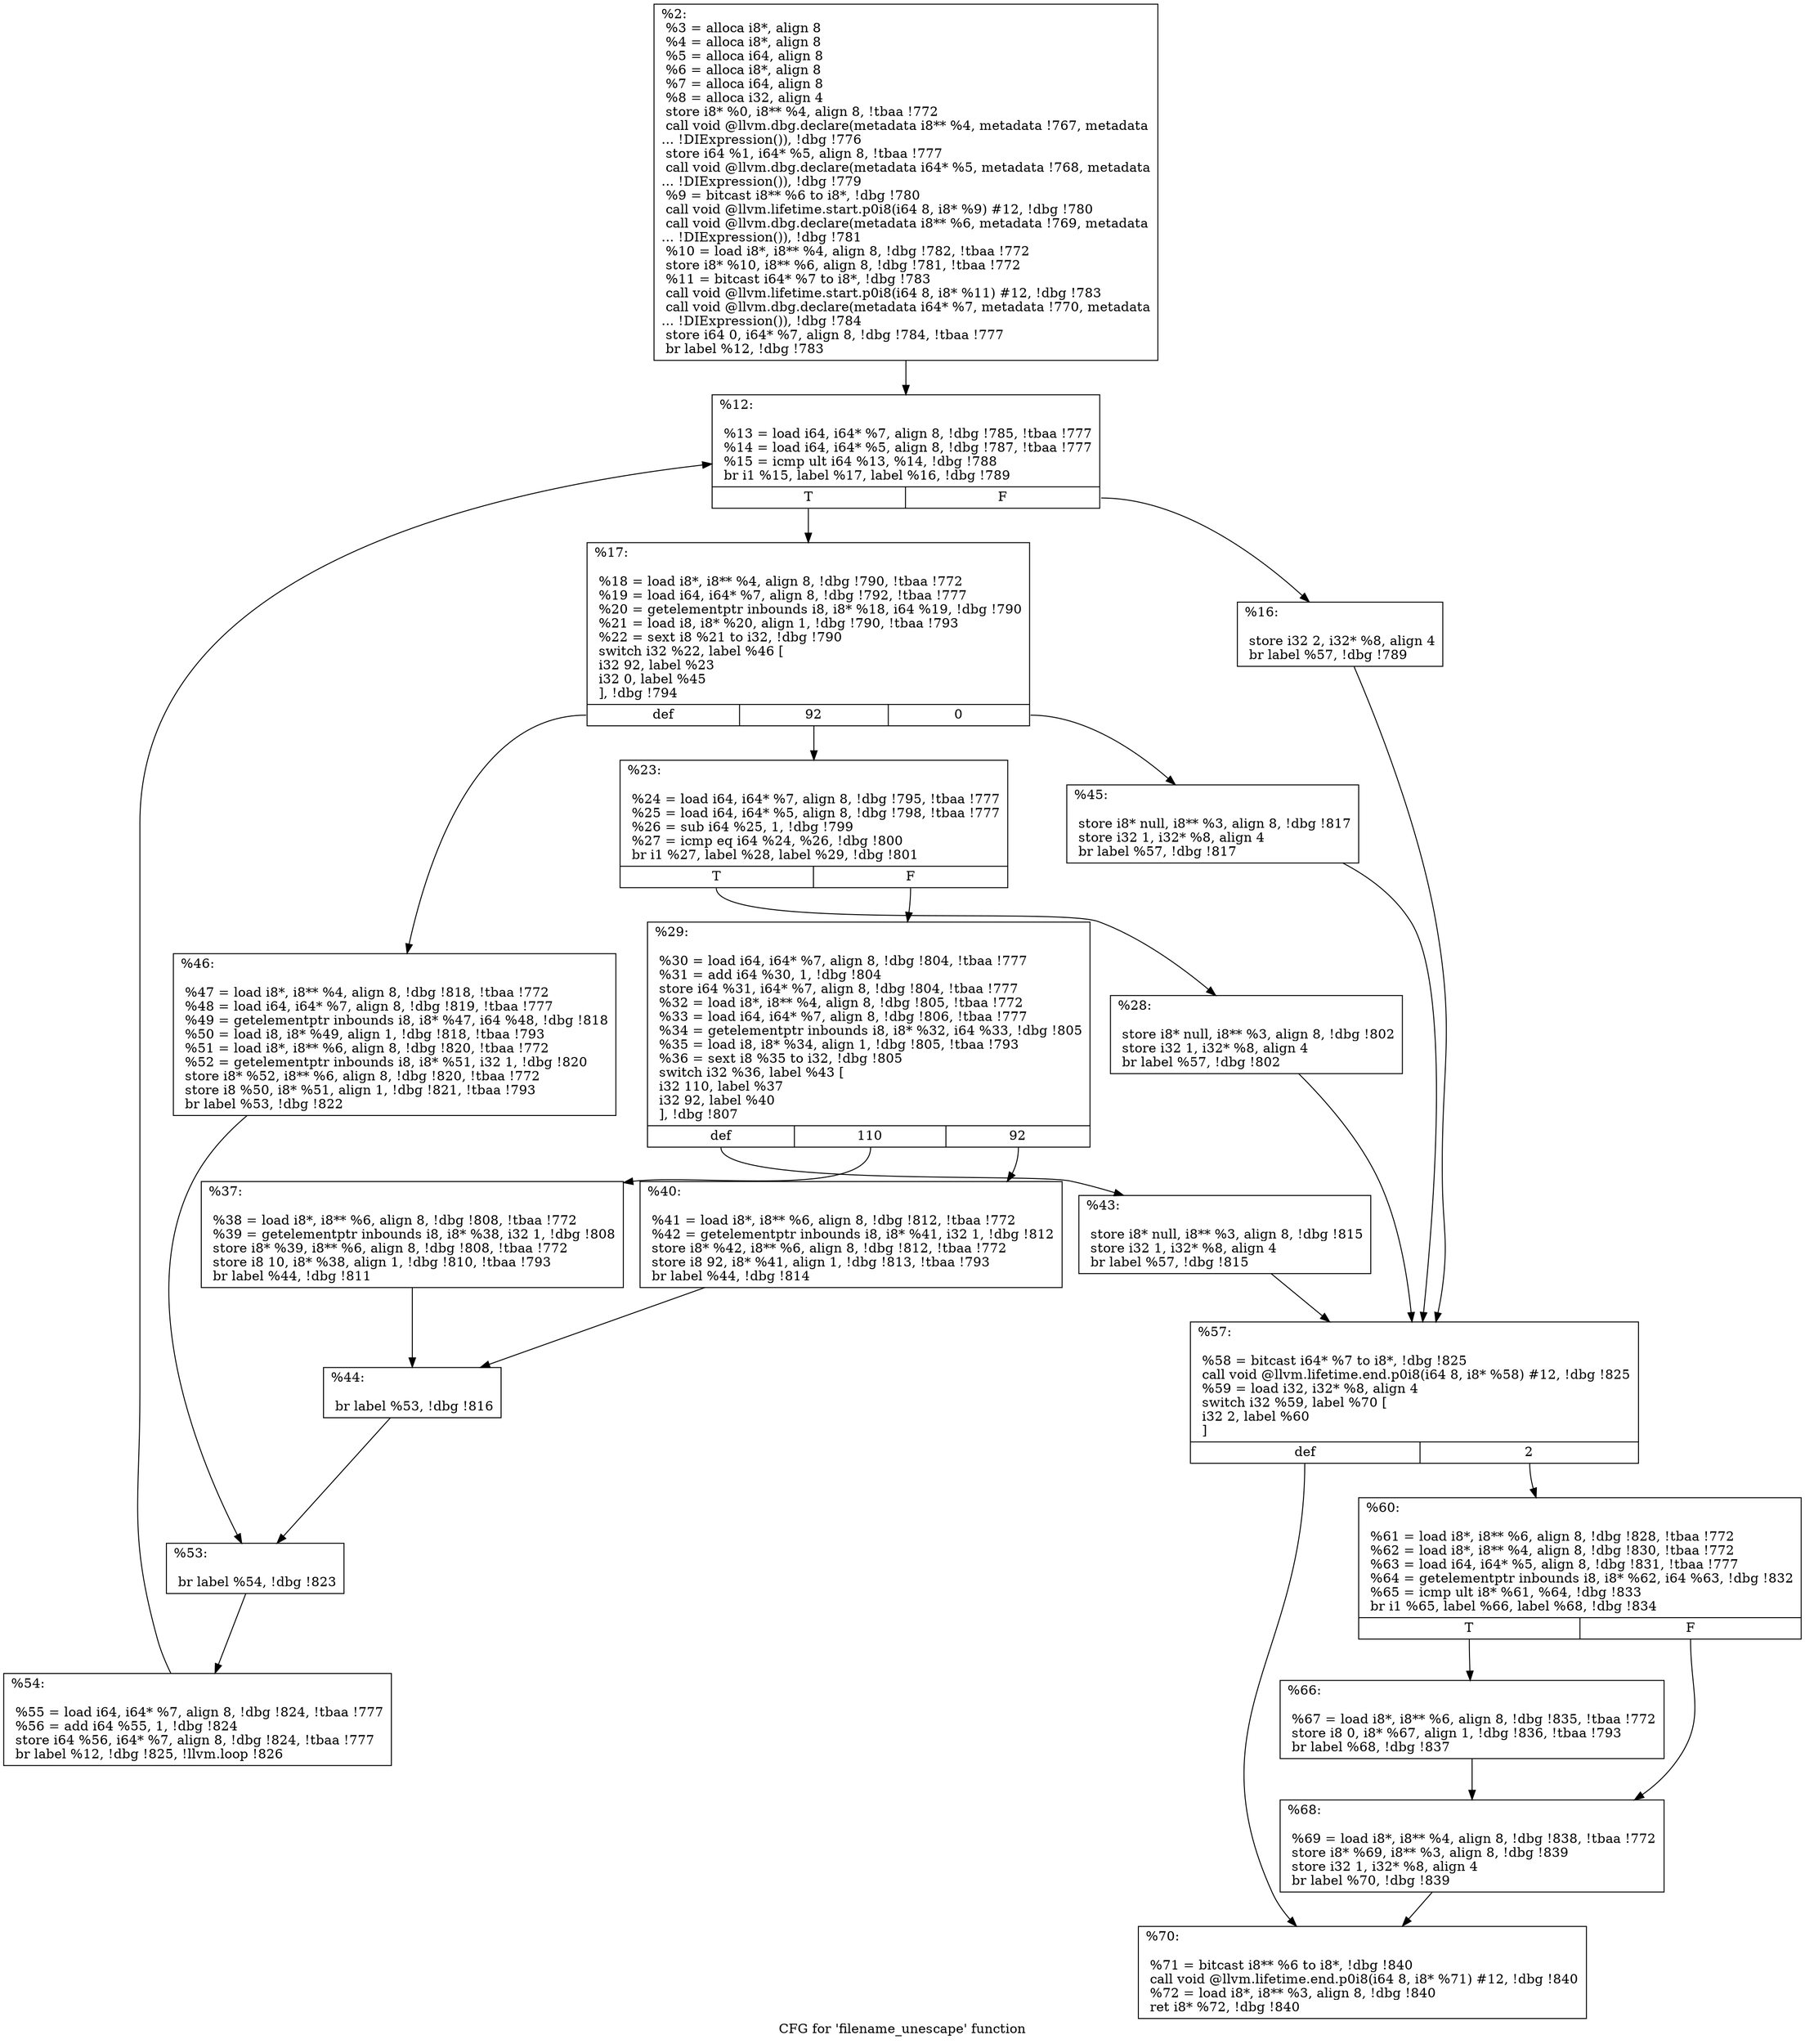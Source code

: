digraph "CFG for 'filename_unescape' function" {
	label="CFG for 'filename_unescape' function";

	Node0x16f79d0 [shape=record,label="{%2:\l  %3 = alloca i8*, align 8\l  %4 = alloca i8*, align 8\l  %5 = alloca i64, align 8\l  %6 = alloca i8*, align 8\l  %7 = alloca i64, align 8\l  %8 = alloca i32, align 4\l  store i8* %0, i8** %4, align 8, !tbaa !772\l  call void @llvm.dbg.declare(metadata i8** %4, metadata !767, metadata\l... !DIExpression()), !dbg !776\l  store i64 %1, i64* %5, align 8, !tbaa !777\l  call void @llvm.dbg.declare(metadata i64* %5, metadata !768, metadata\l... !DIExpression()), !dbg !779\l  %9 = bitcast i8** %6 to i8*, !dbg !780\l  call void @llvm.lifetime.start.p0i8(i64 8, i8* %9) #12, !dbg !780\l  call void @llvm.dbg.declare(metadata i8** %6, metadata !769, metadata\l... !DIExpression()), !dbg !781\l  %10 = load i8*, i8** %4, align 8, !dbg !782, !tbaa !772\l  store i8* %10, i8** %6, align 8, !dbg !781, !tbaa !772\l  %11 = bitcast i64* %7 to i8*, !dbg !783\l  call void @llvm.lifetime.start.p0i8(i64 8, i8* %11) #12, !dbg !783\l  call void @llvm.dbg.declare(metadata i64* %7, metadata !770, metadata\l... !DIExpression()), !dbg !784\l  store i64 0, i64* %7, align 8, !dbg !784, !tbaa !777\l  br label %12, !dbg !783\l}"];
	Node0x16f79d0 -> Node0x16f7ad0;
	Node0x16f7ad0 [shape=record,label="{%12:\l\l  %13 = load i64, i64* %7, align 8, !dbg !785, !tbaa !777\l  %14 = load i64, i64* %5, align 8, !dbg !787, !tbaa !777\l  %15 = icmp ult i64 %13, %14, !dbg !788\l  br i1 %15, label %17, label %16, !dbg !789\l|{<s0>T|<s1>F}}"];
	Node0x16f7ad0:s0 -> Node0x16f7b70;
	Node0x16f7ad0:s1 -> Node0x16f7b20;
	Node0x16f7b20 [shape=record,label="{%16:\l\l  store i32 2, i32* %8, align 4\l  br label %57, !dbg !789\l}"];
	Node0x16f7b20 -> Node0x16f7f30;
	Node0x16f7b70 [shape=record,label="{%17:\l\l  %18 = load i8*, i8** %4, align 8, !dbg !790, !tbaa !772\l  %19 = load i64, i64* %7, align 8, !dbg !792, !tbaa !777\l  %20 = getelementptr inbounds i8, i8* %18, i64 %19, !dbg !790\l  %21 = load i8, i8* %20, align 1, !dbg !790, !tbaa !793\l  %22 = sext i8 %21 to i32, !dbg !790\l  switch i32 %22, label %46 [\l    i32 92, label %23\l    i32 0, label %45\l  ], !dbg !794\l|{<s0>def|<s1>92|<s2>0}}"];
	Node0x16f7b70:s0 -> Node0x16f7e40;
	Node0x16f7b70:s1 -> Node0x16f7bc0;
	Node0x16f7b70:s2 -> Node0x16f7df0;
	Node0x16f7bc0 [shape=record,label="{%23:\l\l  %24 = load i64, i64* %7, align 8, !dbg !795, !tbaa !777\l  %25 = load i64, i64* %5, align 8, !dbg !798, !tbaa !777\l  %26 = sub i64 %25, 1, !dbg !799\l  %27 = icmp eq i64 %24, %26, !dbg !800\l  br i1 %27, label %28, label %29, !dbg !801\l|{<s0>T|<s1>F}}"];
	Node0x16f7bc0:s0 -> Node0x16f7c10;
	Node0x16f7bc0:s1 -> Node0x16f7c60;
	Node0x16f7c10 [shape=record,label="{%28:\l\l  store i8* null, i8** %3, align 8, !dbg !802\l  store i32 1, i32* %8, align 4\l  br label %57, !dbg !802\l}"];
	Node0x16f7c10 -> Node0x16f7f30;
	Node0x16f7c60 [shape=record,label="{%29:\l\l  %30 = load i64, i64* %7, align 8, !dbg !804, !tbaa !777\l  %31 = add i64 %30, 1, !dbg !804\l  store i64 %31, i64* %7, align 8, !dbg !804, !tbaa !777\l  %32 = load i8*, i8** %4, align 8, !dbg !805, !tbaa !772\l  %33 = load i64, i64* %7, align 8, !dbg !806, !tbaa !777\l  %34 = getelementptr inbounds i8, i8* %32, i64 %33, !dbg !805\l  %35 = load i8, i8* %34, align 1, !dbg !805, !tbaa !793\l  %36 = sext i8 %35 to i32, !dbg !805\l  switch i32 %36, label %43 [\l    i32 110, label %37\l    i32 92, label %40\l  ], !dbg !807\l|{<s0>def|<s1>110|<s2>92}}"];
	Node0x16f7c60:s0 -> Node0x16f7d50;
	Node0x16f7c60:s1 -> Node0x16f7cb0;
	Node0x16f7c60:s2 -> Node0x16f7d00;
	Node0x16f7cb0 [shape=record,label="{%37:\l\l  %38 = load i8*, i8** %6, align 8, !dbg !808, !tbaa !772\l  %39 = getelementptr inbounds i8, i8* %38, i32 1, !dbg !808\l  store i8* %39, i8** %6, align 8, !dbg !808, !tbaa !772\l  store i8 10, i8* %38, align 1, !dbg !810, !tbaa !793\l  br label %44, !dbg !811\l}"];
	Node0x16f7cb0 -> Node0x16f7da0;
	Node0x16f7d00 [shape=record,label="{%40:\l\l  %41 = load i8*, i8** %6, align 8, !dbg !812, !tbaa !772\l  %42 = getelementptr inbounds i8, i8* %41, i32 1, !dbg !812\l  store i8* %42, i8** %6, align 8, !dbg !812, !tbaa !772\l  store i8 92, i8* %41, align 1, !dbg !813, !tbaa !793\l  br label %44, !dbg !814\l}"];
	Node0x16f7d00 -> Node0x16f7da0;
	Node0x16f7d50 [shape=record,label="{%43:\l\l  store i8* null, i8** %3, align 8, !dbg !815\l  store i32 1, i32* %8, align 4\l  br label %57, !dbg !815\l}"];
	Node0x16f7d50 -> Node0x16f7f30;
	Node0x16f7da0 [shape=record,label="{%44:\l\l  br label %53, !dbg !816\l}"];
	Node0x16f7da0 -> Node0x16f7e90;
	Node0x16f7df0 [shape=record,label="{%45:\l\l  store i8* null, i8** %3, align 8, !dbg !817\l  store i32 1, i32* %8, align 4\l  br label %57, !dbg !817\l}"];
	Node0x16f7df0 -> Node0x16f7f30;
	Node0x16f7e40 [shape=record,label="{%46:\l\l  %47 = load i8*, i8** %4, align 8, !dbg !818, !tbaa !772\l  %48 = load i64, i64* %7, align 8, !dbg !819, !tbaa !777\l  %49 = getelementptr inbounds i8, i8* %47, i64 %48, !dbg !818\l  %50 = load i8, i8* %49, align 1, !dbg !818, !tbaa !793\l  %51 = load i8*, i8** %6, align 8, !dbg !820, !tbaa !772\l  %52 = getelementptr inbounds i8, i8* %51, i32 1, !dbg !820\l  store i8* %52, i8** %6, align 8, !dbg !820, !tbaa !772\l  store i8 %50, i8* %51, align 1, !dbg !821, !tbaa !793\l  br label %53, !dbg !822\l}"];
	Node0x16f7e40 -> Node0x16f7e90;
	Node0x16f7e90 [shape=record,label="{%53:\l\l  br label %54, !dbg !823\l}"];
	Node0x16f7e90 -> Node0x16f7ee0;
	Node0x16f7ee0 [shape=record,label="{%54:\l\l  %55 = load i64, i64* %7, align 8, !dbg !824, !tbaa !777\l  %56 = add i64 %55, 1, !dbg !824\l  store i64 %56, i64* %7, align 8, !dbg !824, !tbaa !777\l  br label %12, !dbg !825, !llvm.loop !826\l}"];
	Node0x16f7ee0 -> Node0x16f7ad0;
	Node0x16f7f30 [shape=record,label="{%57:\l\l  %58 = bitcast i64* %7 to i8*, !dbg !825\l  call void @llvm.lifetime.end.p0i8(i64 8, i8* %58) #12, !dbg !825\l  %59 = load i32, i32* %8, align 4\l  switch i32 %59, label %70 [\l    i32 2, label %60\l  ]\l|{<s0>def|<s1>2}}"];
	Node0x16f7f30:s0 -> Node0x16f8070;
	Node0x16f7f30:s1 -> Node0x16f7f80;
	Node0x16f7f80 [shape=record,label="{%60:\l\l  %61 = load i8*, i8** %6, align 8, !dbg !828, !tbaa !772\l  %62 = load i8*, i8** %4, align 8, !dbg !830, !tbaa !772\l  %63 = load i64, i64* %5, align 8, !dbg !831, !tbaa !777\l  %64 = getelementptr inbounds i8, i8* %62, i64 %63, !dbg !832\l  %65 = icmp ult i8* %61, %64, !dbg !833\l  br i1 %65, label %66, label %68, !dbg !834\l|{<s0>T|<s1>F}}"];
	Node0x16f7f80:s0 -> Node0x16f7fd0;
	Node0x16f7f80:s1 -> Node0x16f8020;
	Node0x16f7fd0 [shape=record,label="{%66:\l\l  %67 = load i8*, i8** %6, align 8, !dbg !835, !tbaa !772\l  store i8 0, i8* %67, align 1, !dbg !836, !tbaa !793\l  br label %68, !dbg !837\l}"];
	Node0x16f7fd0 -> Node0x16f8020;
	Node0x16f8020 [shape=record,label="{%68:\l\l  %69 = load i8*, i8** %4, align 8, !dbg !838, !tbaa !772\l  store i8* %69, i8** %3, align 8, !dbg !839\l  store i32 1, i32* %8, align 4\l  br label %70, !dbg !839\l}"];
	Node0x16f8020 -> Node0x16f8070;
	Node0x16f8070 [shape=record,label="{%70:\l\l  %71 = bitcast i8** %6 to i8*, !dbg !840\l  call void @llvm.lifetime.end.p0i8(i64 8, i8* %71) #12, !dbg !840\l  %72 = load i8*, i8** %3, align 8, !dbg !840\l  ret i8* %72, !dbg !840\l}"];
}
